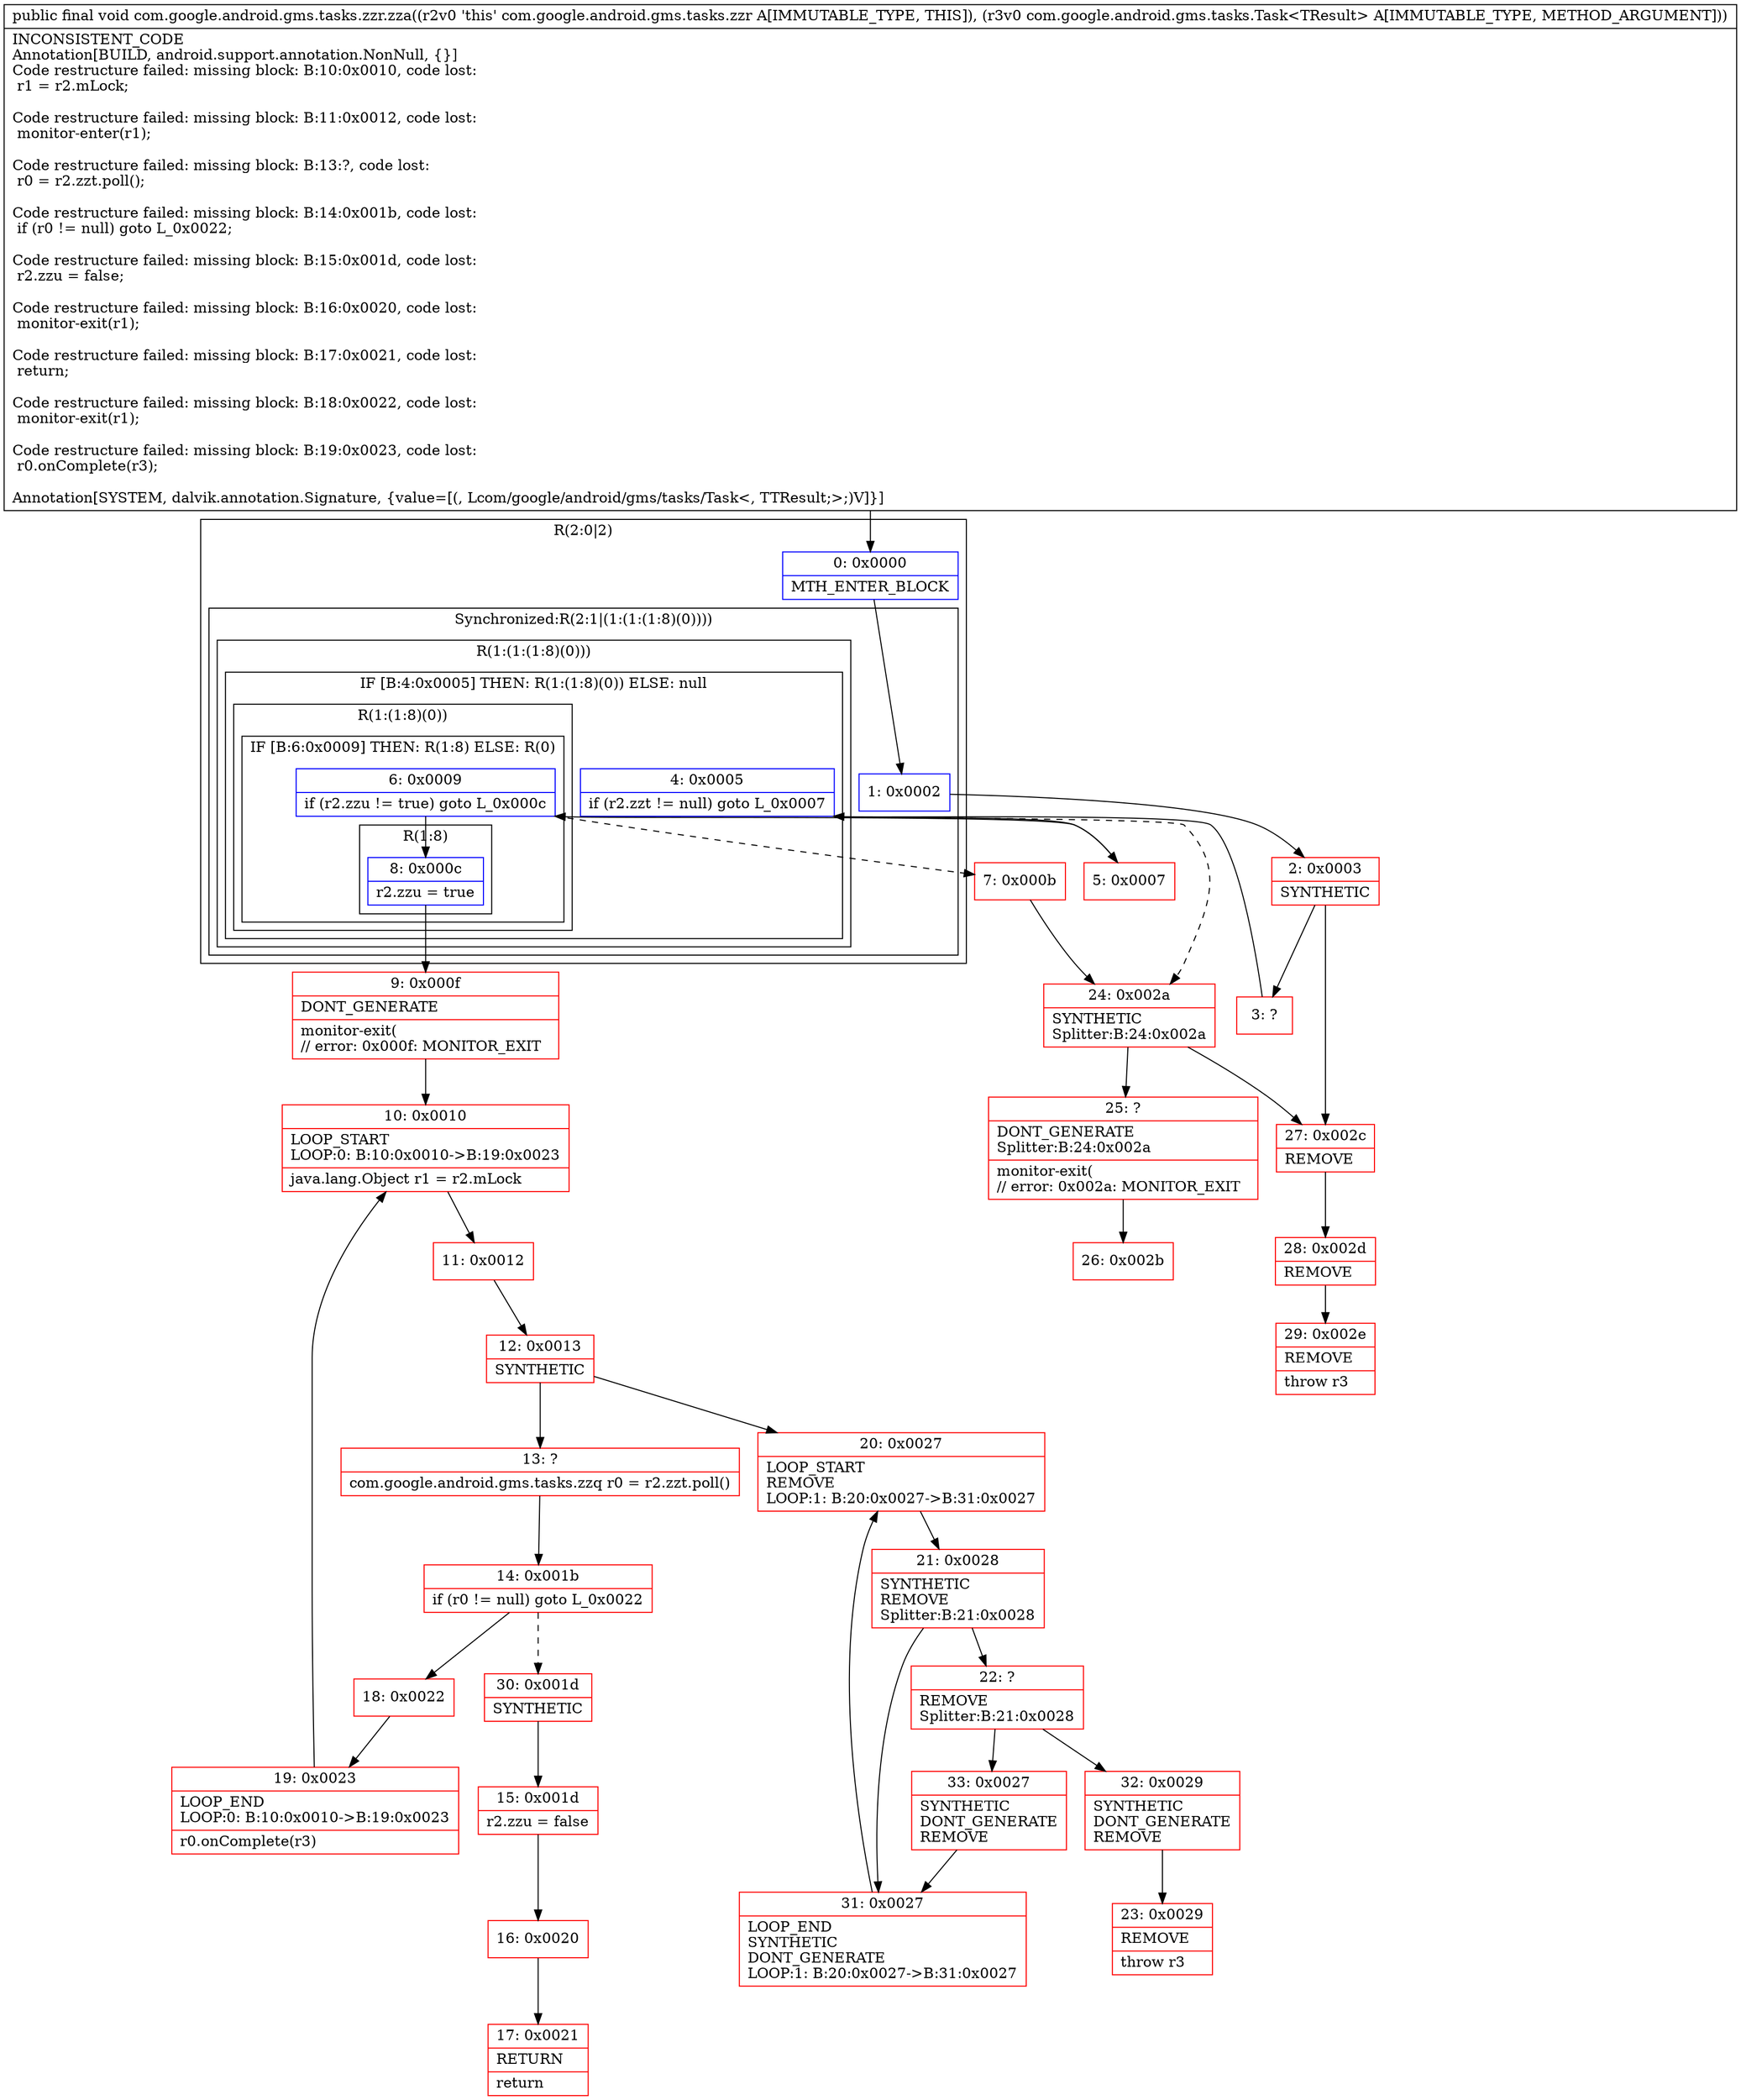 digraph "CFG forcom.google.android.gms.tasks.zzr.zza(Lcom\/google\/android\/gms\/tasks\/Task;)V" {
subgraph cluster_Region_353798018 {
label = "R(2:0|2)";
node [shape=record,color=blue];
Node_0 [shape=record,label="{0\:\ 0x0000|MTH_ENTER_BLOCK\l}"];
subgraph cluster_SynchronizedRegion_1061576054 {
label = "Synchronized:R(2:1|(1:(1:(1:8)(0))))";
node [shape=record,color=blue];
Node_1 [shape=record,label="{1\:\ 0x0002}"];
subgraph cluster_Region_1884649843 {
label = "R(1:(1:(1:8)(0)))";
node [shape=record,color=blue];
subgraph cluster_IfRegion_260692873 {
label = "IF [B:4:0x0005] THEN: R(1:(1:8)(0)) ELSE: null";
node [shape=record,color=blue];
Node_4 [shape=record,label="{4\:\ 0x0005|if (r2.zzt != null) goto L_0x0007\l}"];
subgraph cluster_Region_780302189 {
label = "R(1:(1:8)(0))";
node [shape=record,color=blue];
subgraph cluster_IfRegion_589439526 {
label = "IF [B:6:0x0009] THEN: R(1:8) ELSE: R(0)";
node [shape=record,color=blue];
Node_6 [shape=record,label="{6\:\ 0x0009|if (r2.zzu != true) goto L_0x000c\l}"];
subgraph cluster_Region_2020035024 {
label = "R(1:8)";
node [shape=record,color=blue];
Node_8 [shape=record,label="{8\:\ 0x000c|r2.zzu = true\l}"];
}
subgraph cluster_Region_972259526 {
label = "R(0)";
node [shape=record,color=blue];
}
}
}
}
}
}
}
Node_2 [shape=record,color=red,label="{2\:\ 0x0003|SYNTHETIC\l}"];
Node_3 [shape=record,color=red,label="{3\:\ ?}"];
Node_5 [shape=record,color=red,label="{5\:\ 0x0007}"];
Node_7 [shape=record,color=red,label="{7\:\ 0x000b}"];
Node_9 [shape=record,color=red,label="{9\:\ 0x000f|DONT_GENERATE\l|monitor\-exit(\l\/\/ error: 0x000f: MONITOR_EXIT  \l}"];
Node_10 [shape=record,color=red,label="{10\:\ 0x0010|LOOP_START\lLOOP:0: B:10:0x0010\-\>B:19:0x0023\l|java.lang.Object r1 = r2.mLock\l}"];
Node_11 [shape=record,color=red,label="{11\:\ 0x0012}"];
Node_12 [shape=record,color=red,label="{12\:\ 0x0013|SYNTHETIC\l}"];
Node_13 [shape=record,color=red,label="{13\:\ ?|com.google.android.gms.tasks.zzq r0 = r2.zzt.poll()\l}"];
Node_14 [shape=record,color=red,label="{14\:\ 0x001b|if (r0 != null) goto L_0x0022\l}"];
Node_15 [shape=record,color=red,label="{15\:\ 0x001d|r2.zzu = false\l}"];
Node_16 [shape=record,color=red,label="{16\:\ 0x0020}"];
Node_17 [shape=record,color=red,label="{17\:\ 0x0021|RETURN\l|return\l}"];
Node_18 [shape=record,color=red,label="{18\:\ 0x0022}"];
Node_19 [shape=record,color=red,label="{19\:\ 0x0023|LOOP_END\lLOOP:0: B:10:0x0010\-\>B:19:0x0023\l|r0.onComplete(r3)\l}"];
Node_20 [shape=record,color=red,label="{20\:\ 0x0027|LOOP_START\lREMOVE\lLOOP:1: B:20:0x0027\-\>B:31:0x0027\l}"];
Node_21 [shape=record,color=red,label="{21\:\ 0x0028|SYNTHETIC\lREMOVE\lSplitter:B:21:0x0028\l}"];
Node_22 [shape=record,color=red,label="{22\:\ ?|REMOVE\lSplitter:B:21:0x0028\l}"];
Node_23 [shape=record,color=red,label="{23\:\ 0x0029|REMOVE\l|throw r3\l}"];
Node_24 [shape=record,color=red,label="{24\:\ 0x002a|SYNTHETIC\lSplitter:B:24:0x002a\l}"];
Node_25 [shape=record,color=red,label="{25\:\ ?|DONT_GENERATE\lSplitter:B:24:0x002a\l|monitor\-exit(\l\/\/ error: 0x002a: MONITOR_EXIT  \l}"];
Node_26 [shape=record,color=red,label="{26\:\ 0x002b}"];
Node_27 [shape=record,color=red,label="{27\:\ 0x002c|REMOVE\l}"];
Node_28 [shape=record,color=red,label="{28\:\ 0x002d|REMOVE\l}"];
Node_29 [shape=record,color=red,label="{29\:\ 0x002e|REMOVE\l|throw r3\l}"];
Node_30 [shape=record,color=red,label="{30\:\ 0x001d|SYNTHETIC\l}"];
Node_31 [shape=record,color=red,label="{31\:\ 0x0027|LOOP_END\lSYNTHETIC\lDONT_GENERATE\lLOOP:1: B:20:0x0027\-\>B:31:0x0027\l}"];
Node_32 [shape=record,color=red,label="{32\:\ 0x0029|SYNTHETIC\lDONT_GENERATE\lREMOVE\l}"];
Node_33 [shape=record,color=red,label="{33\:\ 0x0027|SYNTHETIC\lDONT_GENERATE\lREMOVE\l}"];
MethodNode[shape=record,label="{public final void com.google.android.gms.tasks.zzr.zza((r2v0 'this' com.google.android.gms.tasks.zzr A[IMMUTABLE_TYPE, THIS]), (r3v0 com.google.android.gms.tasks.Task\<TResult\> A[IMMUTABLE_TYPE, METHOD_ARGUMENT]))  | INCONSISTENT_CODE\lAnnotation[BUILD, android.support.annotation.NonNull, \{\}]\lCode restructure failed: missing block: B:10:0x0010, code lost:\l    r1 = r2.mLock;\l\lCode restructure failed: missing block: B:11:0x0012, code lost:\l    monitor\-enter(r1);\l\lCode restructure failed: missing block: B:13:?, code lost:\l    r0 = r2.zzt.poll();\l\lCode restructure failed: missing block: B:14:0x001b, code lost:\l    if (r0 != null) goto L_0x0022;\l\lCode restructure failed: missing block: B:15:0x001d, code lost:\l    r2.zzu = false;\l\lCode restructure failed: missing block: B:16:0x0020, code lost:\l    monitor\-exit(r1);\l\lCode restructure failed: missing block: B:17:0x0021, code lost:\l    return;\l\lCode restructure failed: missing block: B:18:0x0022, code lost:\l    monitor\-exit(r1);\l\lCode restructure failed: missing block: B:19:0x0023, code lost:\l    r0.onComplete(r3);\l\lAnnotation[SYSTEM, dalvik.annotation.Signature, \{value=[(, Lcom\/google\/android\/gms\/tasks\/Task\<, TTResult;\>;)V]\}]\l}"];
MethodNode -> Node_0;
Node_0 -> Node_1;
Node_1 -> Node_2;
Node_4 -> Node_5;
Node_4 -> Node_24[style=dashed];
Node_6 -> Node_7[style=dashed];
Node_6 -> Node_8;
Node_8 -> Node_9;
Node_2 -> Node_3;
Node_2 -> Node_27;
Node_3 -> Node_4;
Node_5 -> Node_6;
Node_7 -> Node_24;
Node_9 -> Node_10;
Node_10 -> Node_11;
Node_11 -> Node_12;
Node_12 -> Node_13;
Node_12 -> Node_20;
Node_13 -> Node_14;
Node_14 -> Node_18;
Node_14 -> Node_30[style=dashed];
Node_15 -> Node_16;
Node_16 -> Node_17;
Node_18 -> Node_19;
Node_19 -> Node_10;
Node_20 -> Node_21;
Node_21 -> Node_22;
Node_21 -> Node_31;
Node_22 -> Node_32;
Node_22 -> Node_33;
Node_24 -> Node_25;
Node_24 -> Node_27;
Node_25 -> Node_26;
Node_27 -> Node_28;
Node_28 -> Node_29;
Node_30 -> Node_15;
Node_31 -> Node_20;
Node_32 -> Node_23;
Node_33 -> Node_31;
}


